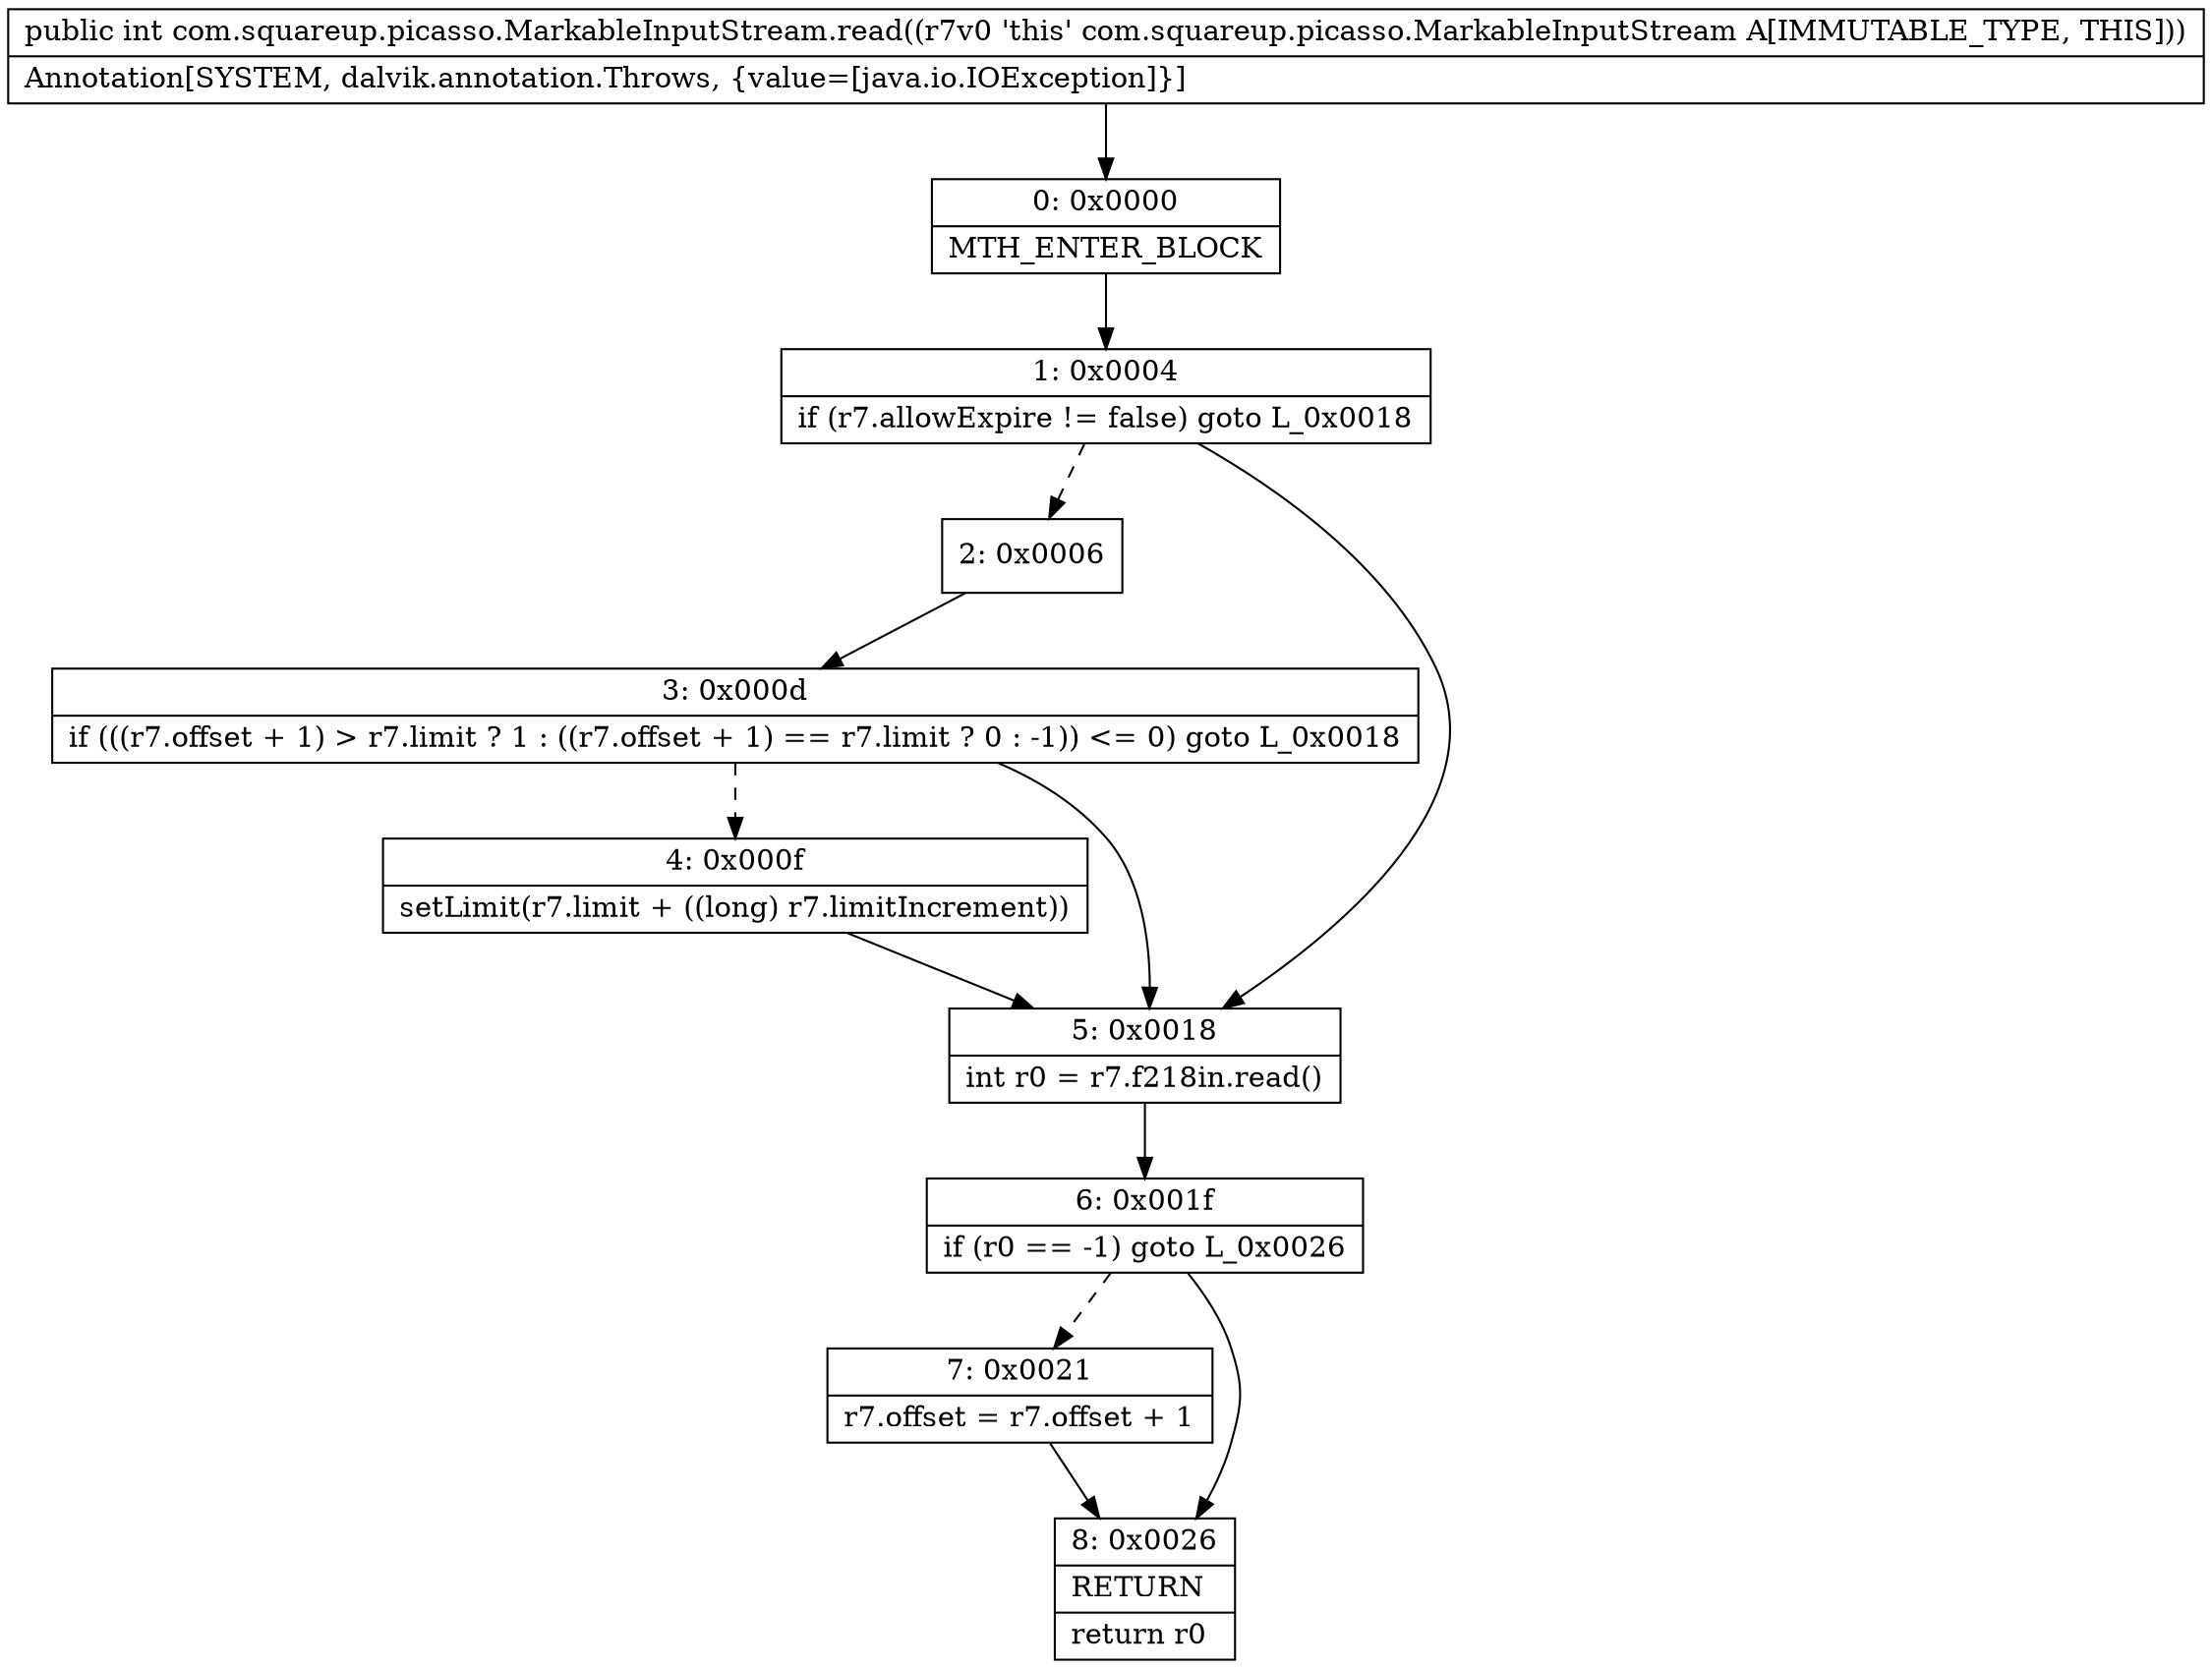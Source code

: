 digraph "CFG forcom.squareup.picasso.MarkableInputStream.read()I" {
Node_0 [shape=record,label="{0\:\ 0x0000|MTH_ENTER_BLOCK\l}"];
Node_1 [shape=record,label="{1\:\ 0x0004|if (r7.allowExpire != false) goto L_0x0018\l}"];
Node_2 [shape=record,label="{2\:\ 0x0006}"];
Node_3 [shape=record,label="{3\:\ 0x000d|if (((r7.offset + 1) \> r7.limit ? 1 : ((r7.offset + 1) == r7.limit ? 0 : \-1)) \<= 0) goto L_0x0018\l}"];
Node_4 [shape=record,label="{4\:\ 0x000f|setLimit(r7.limit + ((long) r7.limitIncrement))\l}"];
Node_5 [shape=record,label="{5\:\ 0x0018|int r0 = r7.f218in.read()\l}"];
Node_6 [shape=record,label="{6\:\ 0x001f|if (r0 == \-1) goto L_0x0026\l}"];
Node_7 [shape=record,label="{7\:\ 0x0021|r7.offset = r7.offset + 1\l}"];
Node_8 [shape=record,label="{8\:\ 0x0026|RETURN\l|return r0\l}"];
MethodNode[shape=record,label="{public int com.squareup.picasso.MarkableInputStream.read((r7v0 'this' com.squareup.picasso.MarkableInputStream A[IMMUTABLE_TYPE, THIS]))  | Annotation[SYSTEM, dalvik.annotation.Throws, \{value=[java.io.IOException]\}]\l}"];
MethodNode -> Node_0;
Node_0 -> Node_1;
Node_1 -> Node_2[style=dashed];
Node_1 -> Node_5;
Node_2 -> Node_3;
Node_3 -> Node_4[style=dashed];
Node_3 -> Node_5;
Node_4 -> Node_5;
Node_5 -> Node_6;
Node_6 -> Node_7[style=dashed];
Node_6 -> Node_8;
Node_7 -> Node_8;
}

